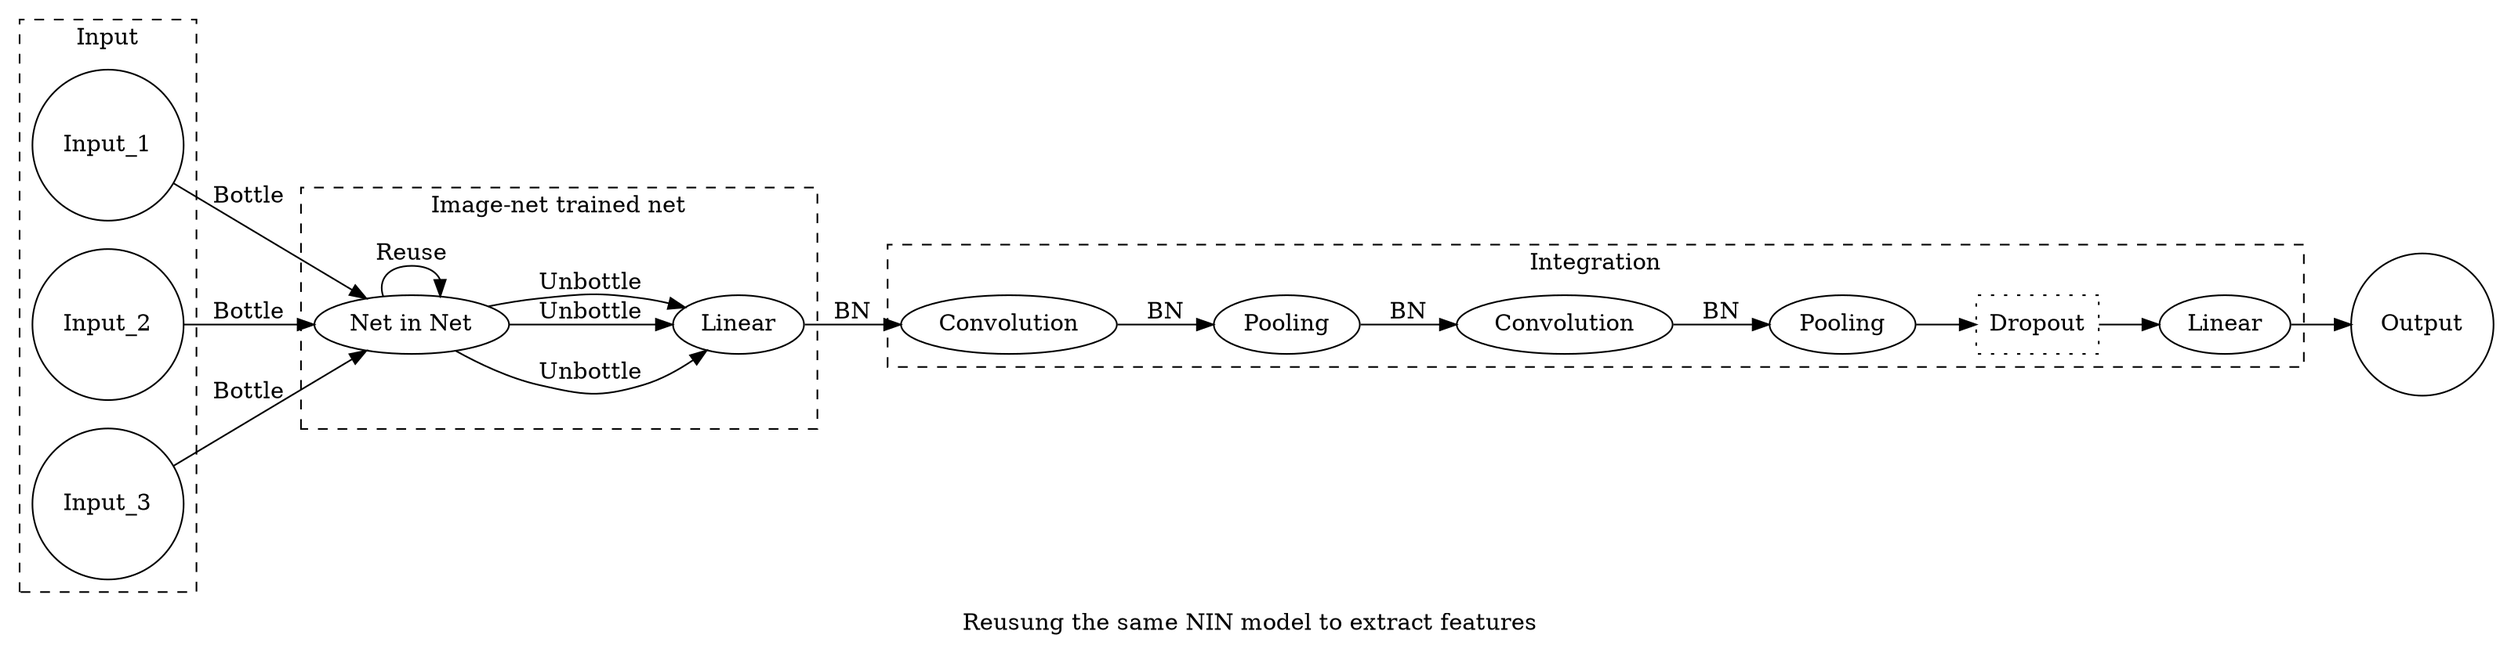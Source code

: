digraph {
    label="Reusung the same NIN model to extract features";
    rankdir=LR;

    subgraph cluster_Input { 
            label="Input";
            Input_1;
            Input_2;
            Input_3;
            style="dashed";
    }

    subgraph cluster_ImageNet { 
            label="Image-net trained net";
            style="dashed";
            NIN->Linear_1[label="Unbottle"];
            NIN->Linear_1[label="Unbottle"];
            NIN->Linear_1[label="Unbottle"];
            NIN->NIN[label="Reuse"];
            NIN[label="Net in Net"];
    }

    subgraph cluster_Integration {
            label="Integration";
            style="dashed";
            Linear_1[label="Linear"];
            CONV_1[label="Convolution"];
            CONV_2[label="Convolution"];
            Pooling_1[label="Pooling"];
            Pooling_2[label="Pooling"];
            Dropout[shape=box,colour="gray";style="dotted"];
            Linear_2[label="Linear"];
    }
    
    Output[shape=circle];
    Input_1[shape=circle];
    Input_2[shape=circle];
    Input_3[shape=circle];
    
    Input_1 -> NIN[label="Bottle"];
    Input_2 -> NIN[label="Bottle"];
    Input_3 -> NIN[label="Bottle"];
    
    Linear_1  -> CONV_1[label="BN"];
    CONV_1    -> Pooling_1[label="BN"];
    Pooling_1 -> CONV_2[label="BN"];
    CONV_2    -> Pooling_2[label="BN"];
    Pooling_2 -> Dropout;
    Dropout   -> Linear_2;
    Linear_2  -> Output
}
